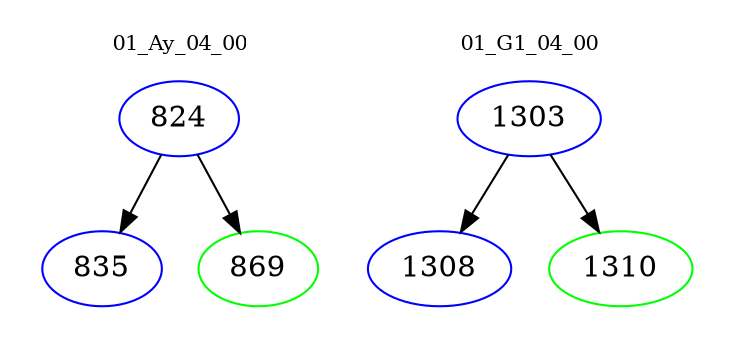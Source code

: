 digraph{
subgraph cluster_0 {
color = white
label = "01_Ay_04_00";
fontsize=10;
T0_824 [label="824", color="blue"]
T0_824 -> T0_835 [color="black"]
T0_835 [label="835", color="blue"]
T0_824 -> T0_869 [color="black"]
T0_869 [label="869", color="green"]
}
subgraph cluster_1 {
color = white
label = "01_G1_04_00";
fontsize=10;
T1_1303 [label="1303", color="blue"]
T1_1303 -> T1_1308 [color="black"]
T1_1308 [label="1308", color="blue"]
T1_1303 -> T1_1310 [color="black"]
T1_1310 [label="1310", color="green"]
}
}
